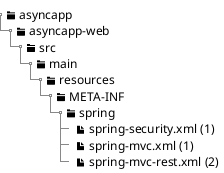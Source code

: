 @startsalt
{
{T
<&folder> asyncapp
+ <&folder> asyncapp-web
++ <&folder> src
+++ <&folder> main
++++ <&folder> resources
+++++ <&folder> META-INF
++++++ <&folder> spring
+++++++ <&file> spring-security.xml (1)
+++++++ <&file> spring-mvc.xml (1)
+++++++ <&file> spring-mvc-rest.xml (2)
}
}
@endsalt
